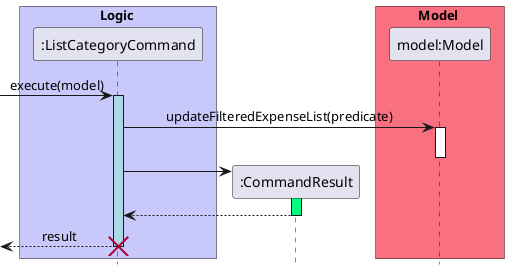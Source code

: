 @startuml  ListCategorySequenceDiagram 

hide footbox
skinparam MinClassWidth 50
skinparam ParticipantPadding 10
skinparam Shadowing false
skinparam DefaultTextAlignment center
skinparam packageStyle Rectangle



box Logic #C8C8FA
participant ":ListCategoryCommand" as ListCategoryCommand  order 1
end box

box Model #F97181
participant "model:Model" as Model order 3
end box
participant ":CommandResult" as CommandResult order 2

[-> ListCategoryCommand : execute(model)
activate ListCategoryCommand #LightBlue
ListCategoryCommand -> Model : updateFilteredExpenseList(predicate) 
activate Model
deactivate Model
create CommandResult
ListCategoryCommand -> CommandResult 

activate CommandResult #SpringGreen
CommandResult --> ListCategoryCommand
deactivate CommandResult
[<--ListCategoryCommand : result
deactivate ListCategoryCommand
destroy ListCategoryCommand
hide footbox
skinparam MinClassWidth 50
skinparam ParticipantPadding 10
skinparam Shadowing false
skinparam DefaultTextAlignment center
skinparam packageStyle Rectangle


@enduml
